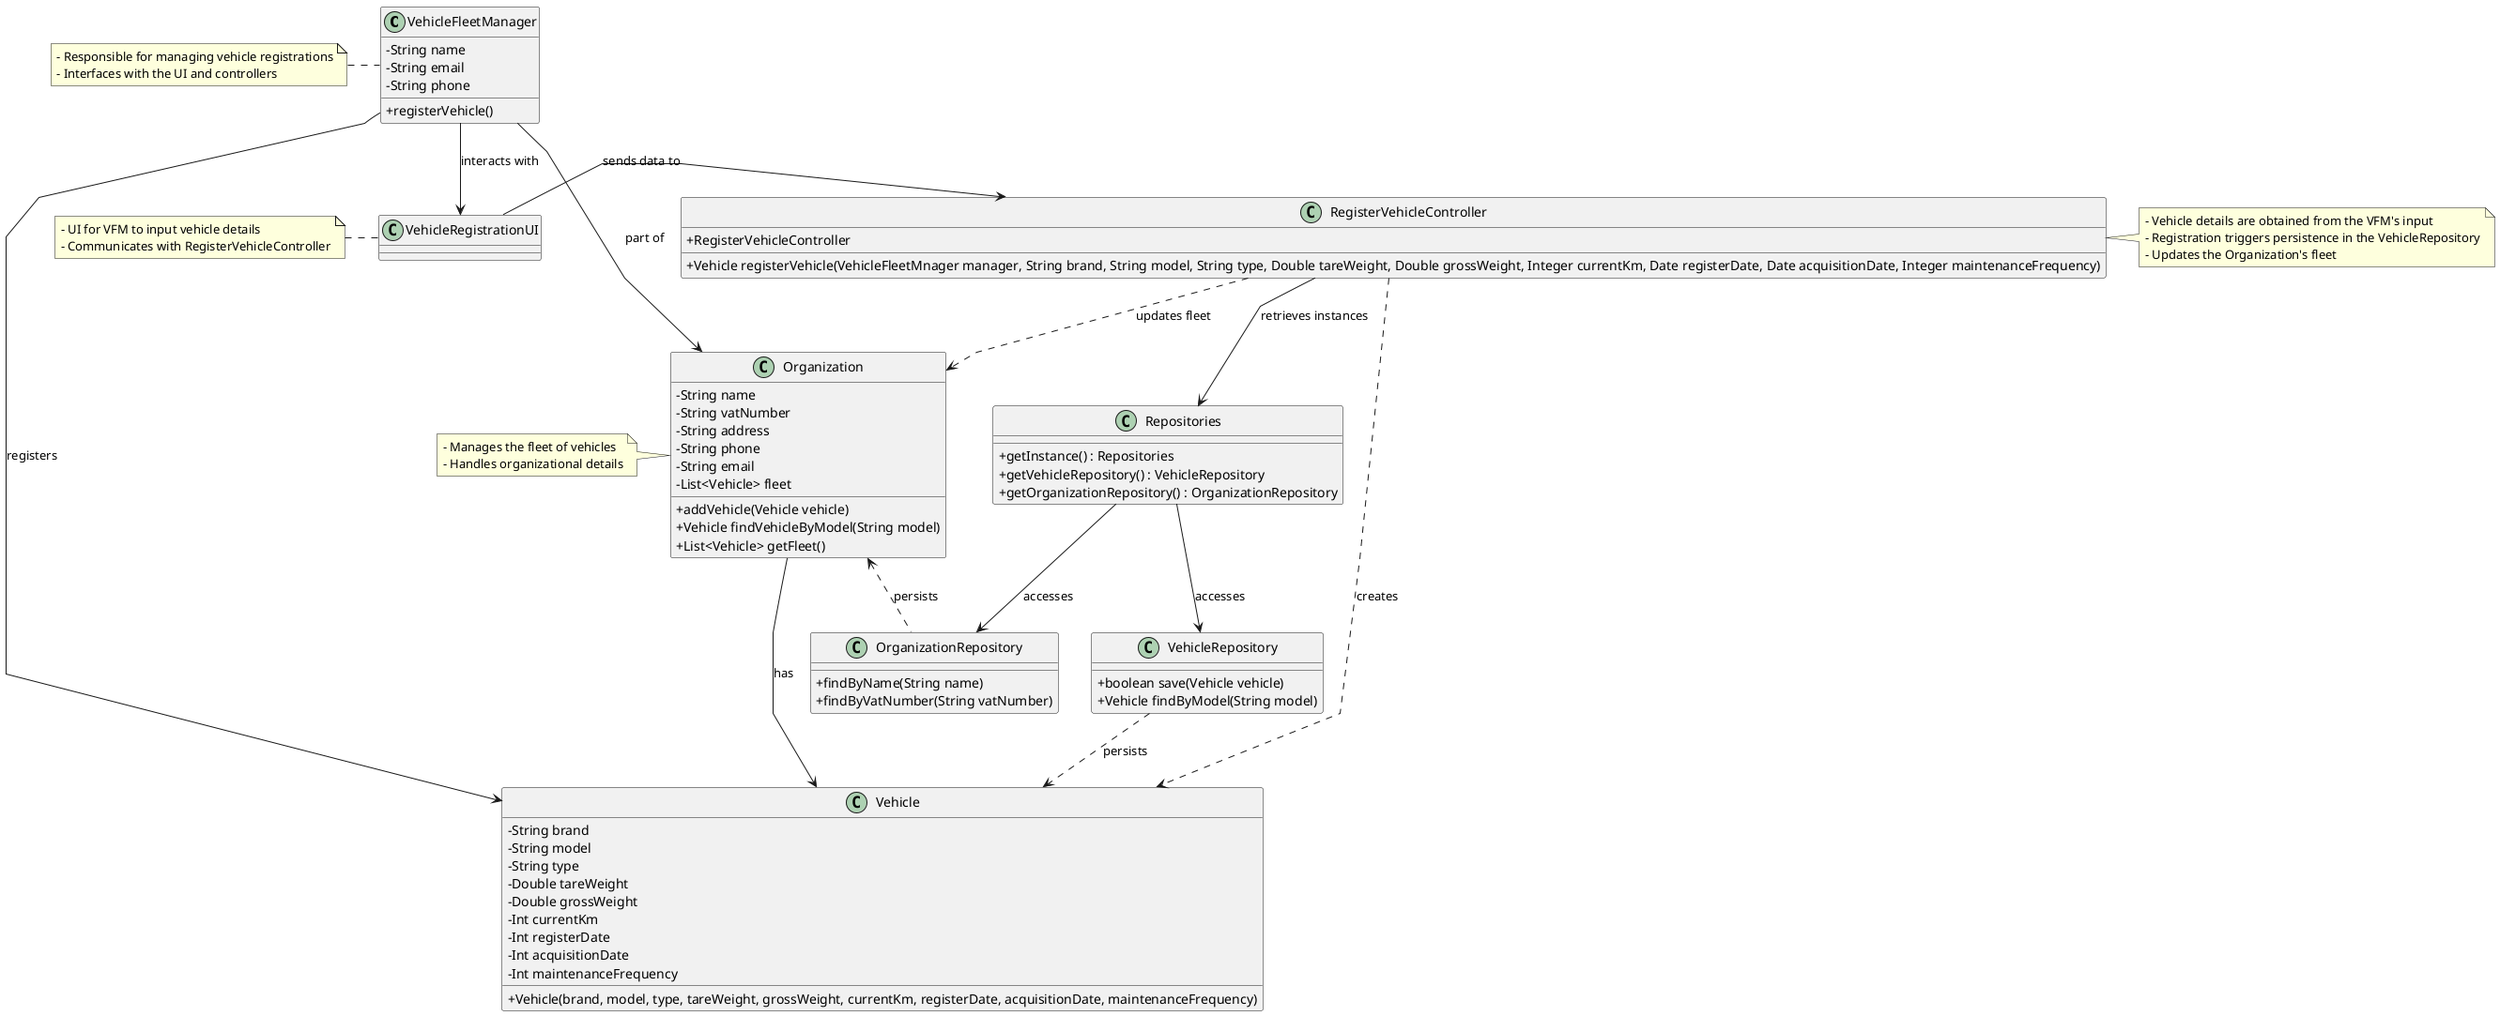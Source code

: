 
@startuml
'skinparam monochrome true
skinparam packageStyle rectangle
skinparam shadowing false
skinparam linetype polyline
skinparam classAttributeIconSize 0

class VehicleFleetManager {
  - String name
  - String email
  - String phone
  + registerVehicle()
}

class Vehicle {
  - String brand
  - String model
  - String type
  - Double tareWeight
  - Double grossWeight
  - Int currentKm
  - Int registerDate
  - Int acquisitionDate
  - Int maintenanceFrequency
  + Vehicle(brand, model, type, tareWeight, grossWeight, currentKm, registerDate, acquisitionDate, maintenanceFrequency)
}

class VehicleRepository {
  + boolean save(Vehicle vehicle)
  + Vehicle findByModel(String model)
}

class Organization {
  - String name
  - String vatNumber
  - String address
  - String phone
  - String email
  - List<Vehicle> fleet
  + addVehicle(Vehicle vehicle)
  + Vehicle findVehicleByModel(String model)
  + List<Vehicle> getFleet()
}

class OrganizationRepository {
  + findByName(String name)
  + findByVatNumber(String vatNumber)
}

class Repositories {
  + getInstance() : Repositories
  + getVehicleRepository() : VehicleRepository
  + getOrganizationRepository() : OrganizationRepository
}

class RegisterVehicleController {
  + RegisterVehicleController
  + Vehicle registerVehicle(VehicleFleetMnager manager, String brand, String model, String type, Double tareWeight, Double grossWeight, Integer currentKm, Date registerDate, Date acquisitionDate, Integer maintenanceFrequency)
}

class VehicleRegistrationUI {

}

note right of RegisterVehicleController
  - Vehicle details are obtained from the VFM's input
  - Registration triggers persistence in the VehicleRepository
  - Updates the Organization's fleet
end note

note left of VehicleRegistrationUI
  - UI for VFM to input vehicle details
  - Communicates with RegisterVehicleController
end note

note left of Organization
  - Manages the fleet of vehicles
  - Handles organizational details
end note

note left of VehicleFleetManager
  - Responsible for managing vehicle registrations
  - Interfaces with the UI and controllers
end note

VehicleFleetManager -down-> VehicleRegistrationUI : interacts with
VehicleRegistrationUI -right-> RegisterVehicleController : sends data to
RegisterVehicleController -down-> Repositories : retrieves instances
Repositories -down-> VehicleRepository : accesses
Repositories -down-> OrganizationRepository : accesses
Organization -right-> Vehicle : has
OrganizationRepository .left.> Organization : persists

VehicleFleetManager -down-> Organization : part of
VehicleFleetManager -down-> Vehicle : registers

VehicleRepository ..> Vehicle : persists
RegisterVehicleController ..> Vehicle : creates
RegisterVehicleController ..> Organization : updates fleet

@enduml
